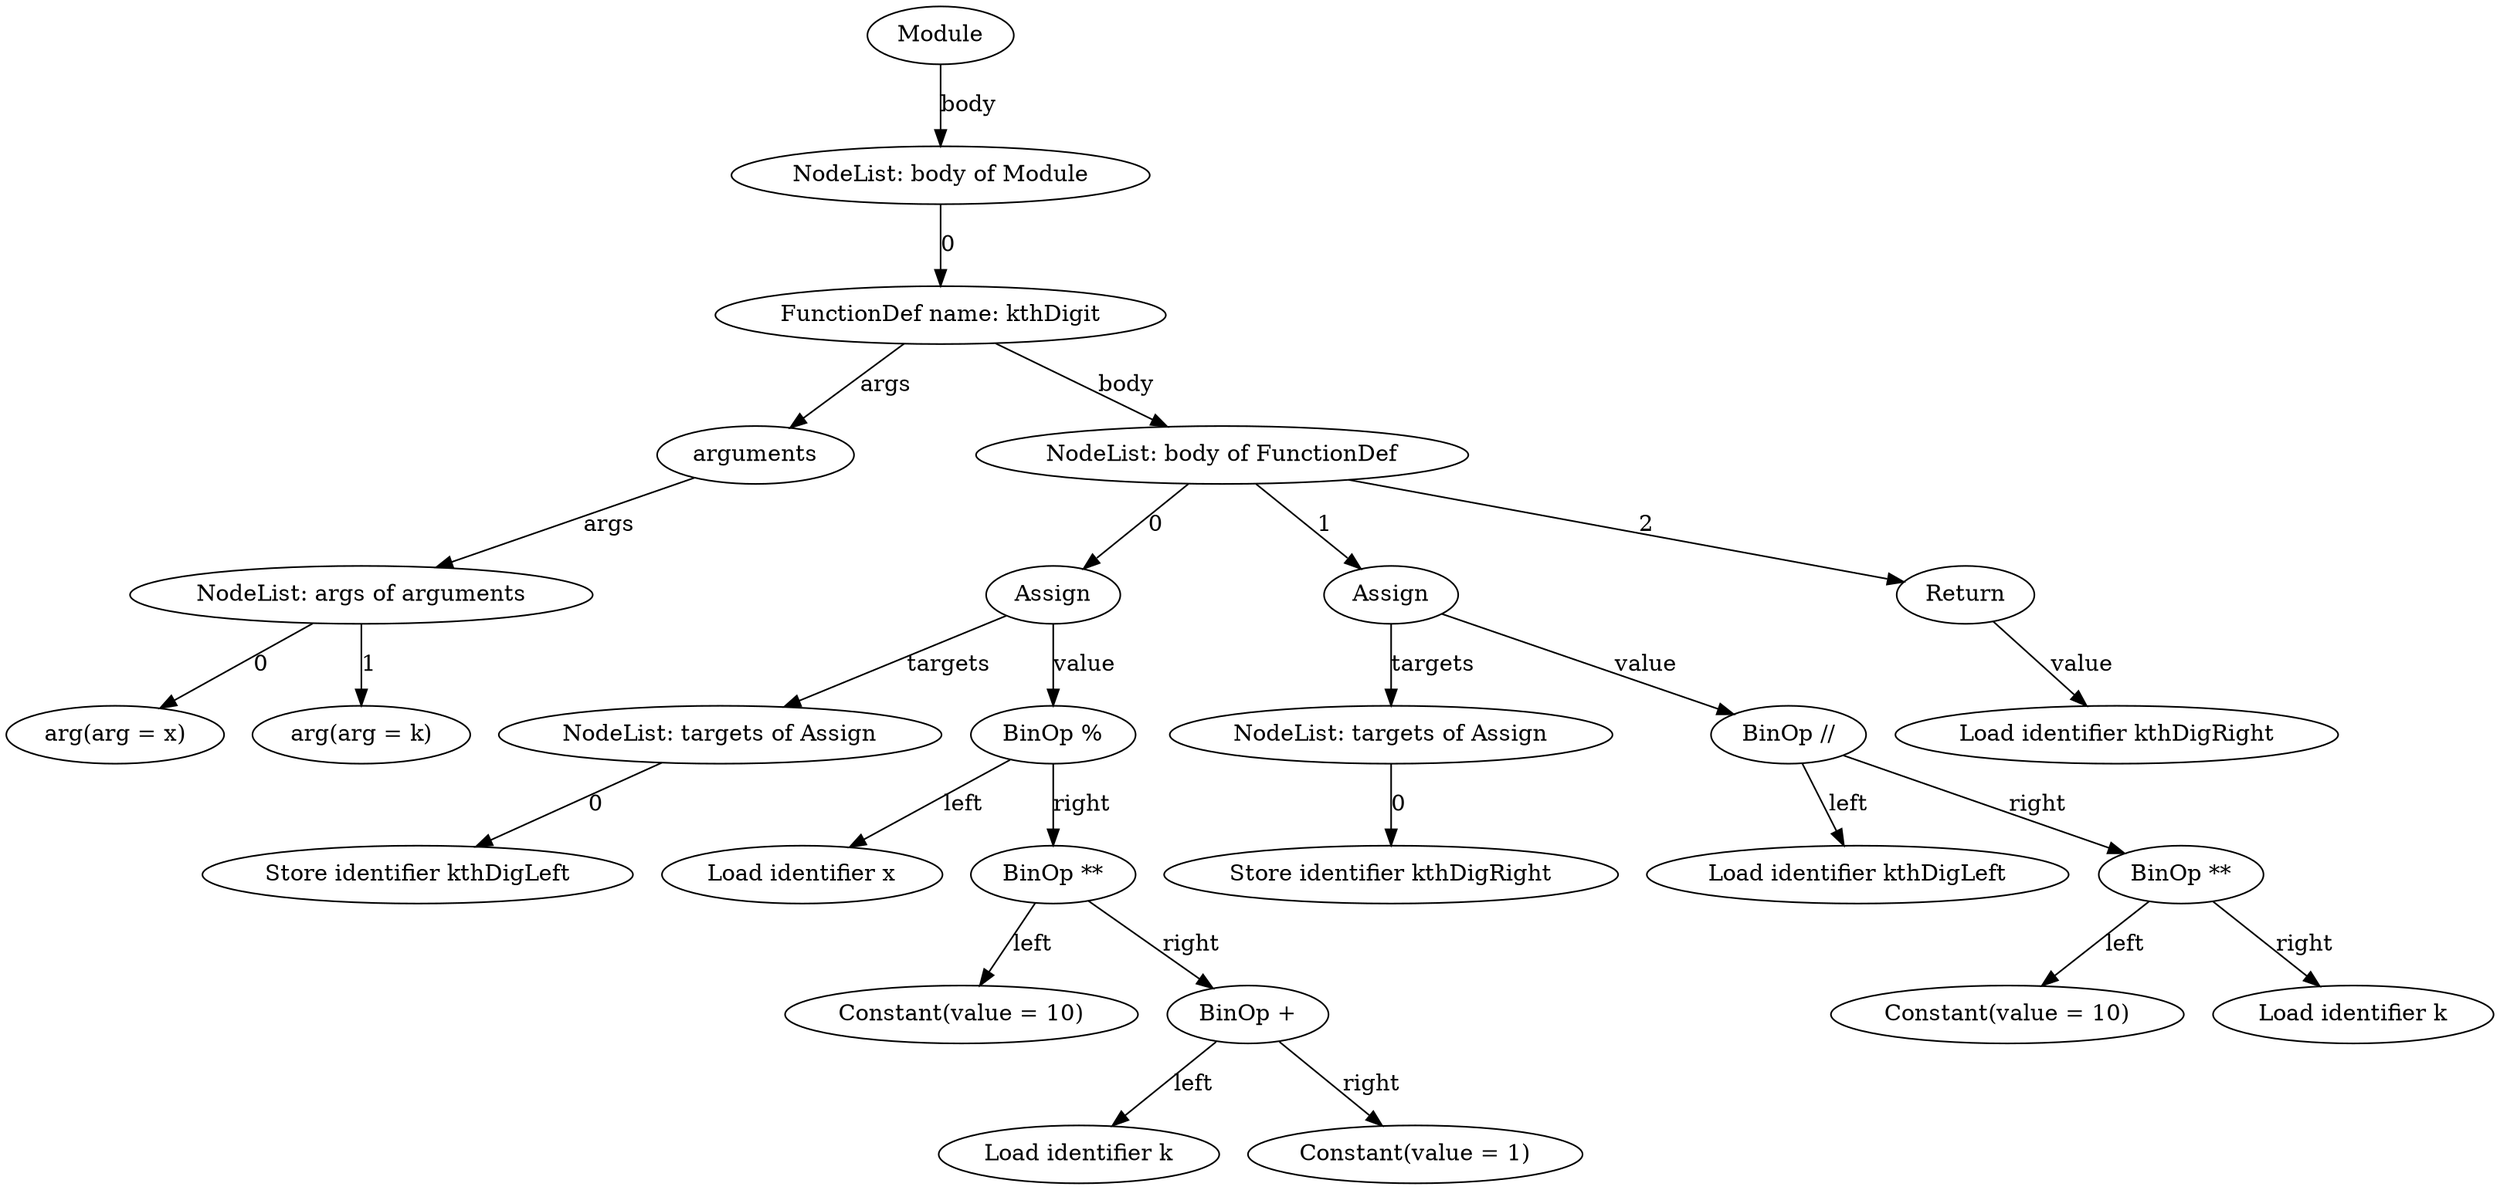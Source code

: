 
                        digraph G
                        {
                            samplea3e83bcc2c0f [label="Module"];
sample82c6f982b48b [label="NodeList: body of Module"];
samplef2e4f8bc85b9 [label="FunctionDef name: kthDigit"];
sample210630f8a14c [label="arguments"];
sample868db20697fb [label="NodeList: args of arguments"];
sampleba8fbe43a26c [label="arg(arg = x)"];
sample868db20697fb -> sampleba8fbe43a26c [label="0"];
sample5ad884f37950 [label="arg(arg = k)"];
sample868db20697fb -> sample5ad884f37950 [label="1"];
sample210630f8a14c -> sample868db20697fb [label="args"];
samplef2e4f8bc85b9 -> sample210630f8a14c [label="args"];
sample2a7755ead8b3 [label="NodeList: body of FunctionDef"];
samplec3db82b05385 [label="Assign"];
sample70a04d661e32 [label="NodeList: targets of Assign"];
sampled45bdd5cfe9e [label="Store identifier kthDigLeft"];
sample70a04d661e32 -> sampled45bdd5cfe9e [label="0"];
samplec3db82b05385 -> sample70a04d661e32 [label="targets"];
samplef17dbd3b6587 [label="BinOp %"];
sample133a0e2ee950 [label="Load identifier x"];
samplef17dbd3b6587 -> sample133a0e2ee950 [label="left"];
samplebdf33cabe0f1 [label="BinOp **"];
sample36fd22c9c2c4 [label="Constant(value = 10)"];
samplebdf33cabe0f1 -> sample36fd22c9c2c4 [label="left"];
sample038004895a22 [label="BinOp +"];
sampled228e0c68e34 [label="Load identifier k"];
sample038004895a22 -> sampled228e0c68e34 [label="left"];
sample44cd50ba6cee [label="Constant(value = 1)"];
sample038004895a22 -> sample44cd50ba6cee [label="right"];
samplebdf33cabe0f1 -> sample038004895a22 [label="right"];
samplef17dbd3b6587 -> samplebdf33cabe0f1 [label="right"];
samplec3db82b05385 -> samplef17dbd3b6587 [label="value"];
sample2a7755ead8b3 -> samplec3db82b05385 [label="0"];
samplebabbfb025b09 [label="Assign"];
sample0d6199e7f093 [label="NodeList: targets of Assign"];
sample46758265665b [label="Store identifier kthDigRight"];
sample0d6199e7f093 -> sample46758265665b [label="0"];
samplebabbfb025b09 -> sample0d6199e7f093 [label="targets"];
sample7cae9ffe87d4 [label="BinOp //"];
sample3ee2205f7ae7 [label="Load identifier kthDigLeft"];
sample7cae9ffe87d4 -> sample3ee2205f7ae7 [label="left"];
sample3f126eec3160 [label="BinOp **"];
sample69c8b617a5c7 [label="Constant(value = 10)"];
sample3f126eec3160 -> sample69c8b617a5c7 [label="left"];
samplebf7471eddc49 [label="Load identifier k"];
sample3f126eec3160 -> samplebf7471eddc49 [label="right"];
sample7cae9ffe87d4 -> sample3f126eec3160 [label="right"];
samplebabbfb025b09 -> sample7cae9ffe87d4 [label="value"];
sample2a7755ead8b3 -> samplebabbfb025b09 [label="1"];
sample85f1df698c2b [label="Return"];
sample14a64504dc4b [label="Load identifier kthDigRight"];
sample85f1df698c2b -> sample14a64504dc4b [label="value"];
sample2a7755ead8b3 -> sample85f1df698c2b [label="2"];
samplef2e4f8bc85b9 -> sample2a7755ead8b3 [label="body"];
sample82c6f982b48b -> samplef2e4f8bc85b9 [label="0"];
samplea3e83bcc2c0f -> sample82c6f982b48b [label="body"];

                        }
                    